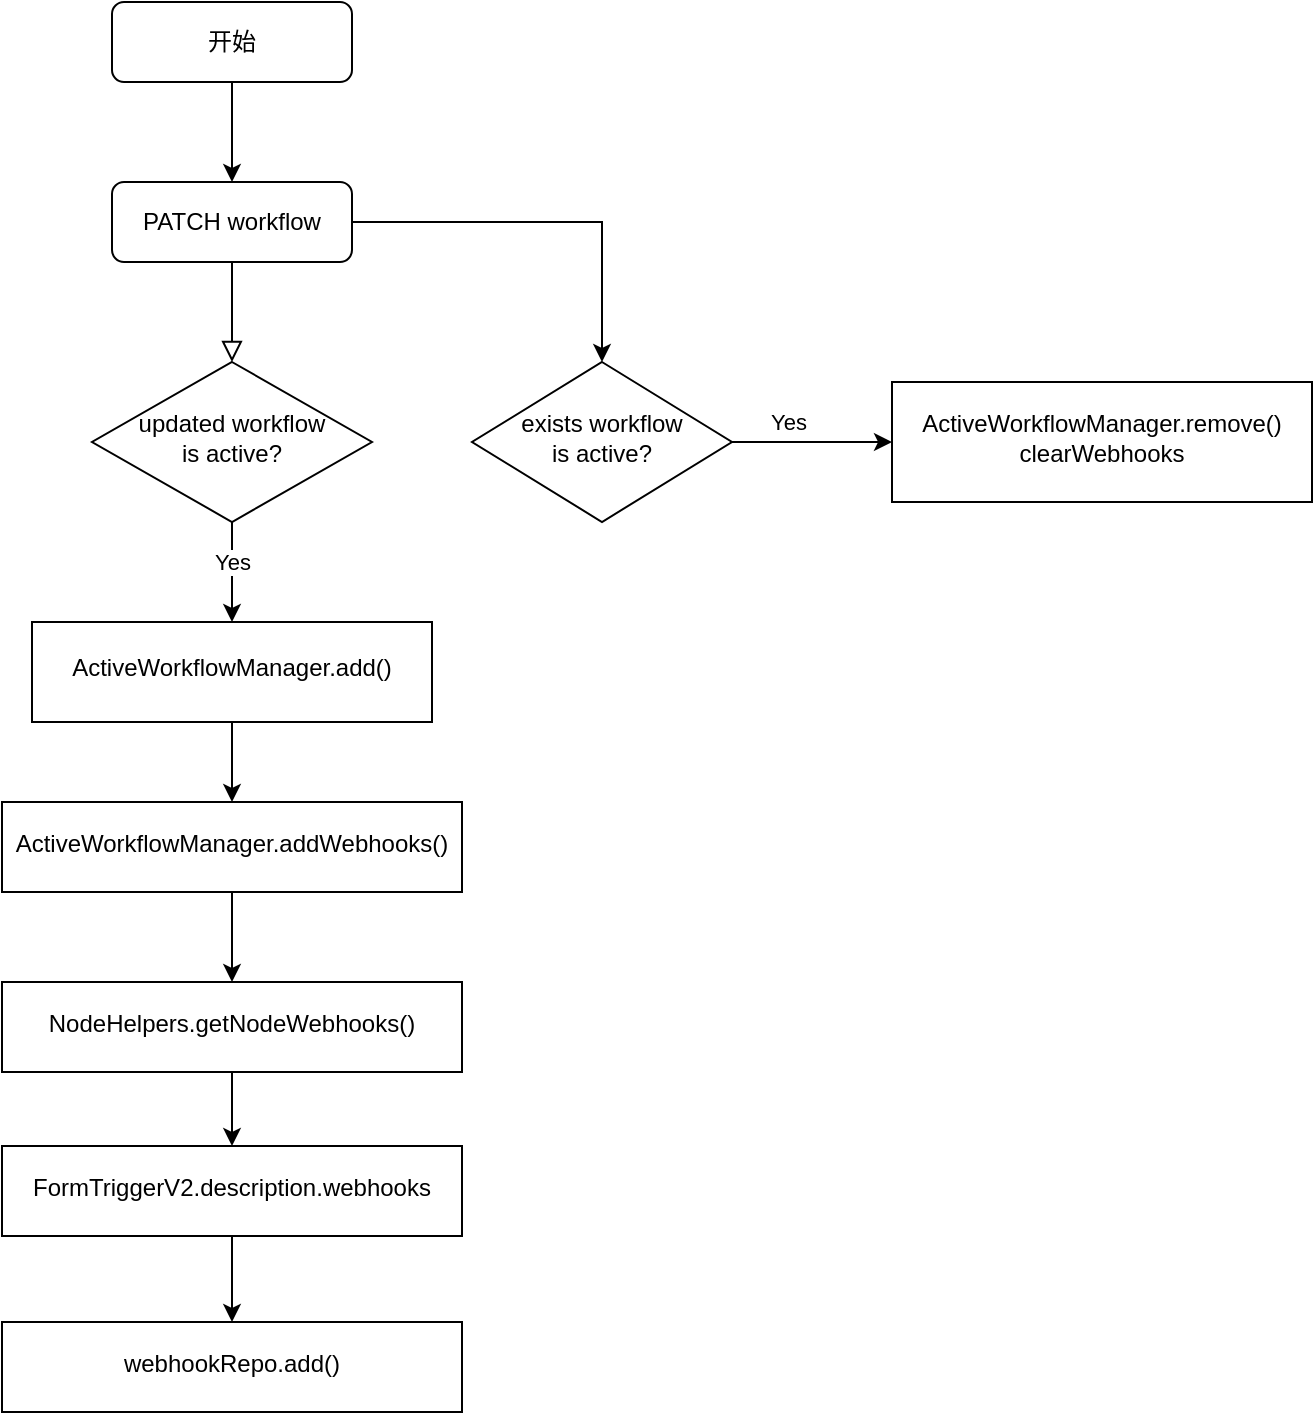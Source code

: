 <mxfile version="24.8.0">
  <diagram id="C5RBs43oDa-KdzZeNtuy" name="Page-1">
    <mxGraphModel dx="954" dy="1688" grid="1" gridSize="10" guides="1" tooltips="1" connect="1" arrows="1" fold="1" page="1" pageScale="1" pageWidth="827" pageHeight="1169" math="0" shadow="0">
      <root>
        <mxCell id="WIyWlLk6GJQsqaUBKTNV-0" />
        <mxCell id="WIyWlLk6GJQsqaUBKTNV-1" parent="WIyWlLk6GJQsqaUBKTNV-0" />
        <mxCell id="WIyWlLk6GJQsqaUBKTNV-2" value="" style="rounded=0;html=1;jettySize=auto;orthogonalLoop=1;fontSize=11;endArrow=block;endFill=0;endSize=8;strokeWidth=1;shadow=0;labelBackgroundColor=none;edgeStyle=orthogonalEdgeStyle;" parent="WIyWlLk6GJQsqaUBKTNV-1" source="WIyWlLk6GJQsqaUBKTNV-3" target="WIyWlLk6GJQsqaUBKTNV-6" edge="1">
          <mxGeometry relative="1" as="geometry" />
        </mxCell>
        <mxCell id="3ufALea6_HpGlG-AgeD5-4" style="edgeStyle=orthogonalEdgeStyle;rounded=0;orthogonalLoop=1;jettySize=auto;html=1;exitX=1;exitY=0.5;exitDx=0;exitDy=0;entryX=0.5;entryY=0;entryDx=0;entryDy=0;" edge="1" parent="WIyWlLk6GJQsqaUBKTNV-1" source="WIyWlLk6GJQsqaUBKTNV-3" target="3ufALea6_HpGlG-AgeD5-3">
          <mxGeometry relative="1" as="geometry" />
        </mxCell>
        <mxCell id="WIyWlLk6GJQsqaUBKTNV-3" value="PATCH workflow" style="rounded=1;whiteSpace=wrap;html=1;fontSize=12;glass=0;strokeWidth=1;shadow=0;" parent="WIyWlLk6GJQsqaUBKTNV-1" vertex="1">
          <mxGeometry x="160" y="80" width="120" height="40" as="geometry" />
        </mxCell>
        <mxCell id="3ufALea6_HpGlG-AgeD5-9" value="" style="edgeStyle=orthogonalEdgeStyle;rounded=0;orthogonalLoop=1;jettySize=auto;html=1;" edge="1" parent="WIyWlLk6GJQsqaUBKTNV-1" source="WIyWlLk6GJQsqaUBKTNV-6" target="3ufALea6_HpGlG-AgeD5-8">
          <mxGeometry relative="1" as="geometry" />
        </mxCell>
        <mxCell id="3ufALea6_HpGlG-AgeD5-10" value="Yes" style="edgeLabel;html=1;align=center;verticalAlign=middle;resizable=0;points=[];" vertex="1" connectable="0" parent="3ufALea6_HpGlG-AgeD5-9">
          <mxGeometry x="-0.2" relative="1" as="geometry">
            <mxPoint as="offset" />
          </mxGeometry>
        </mxCell>
        <mxCell id="WIyWlLk6GJQsqaUBKTNV-6" value="updated workflow&lt;div&gt;is active?&lt;/div&gt;" style="rhombus;whiteSpace=wrap;html=1;shadow=0;fontFamily=Helvetica;fontSize=12;align=center;strokeWidth=1;spacing=6;spacingTop=-4;" parent="WIyWlLk6GJQsqaUBKTNV-1" vertex="1">
          <mxGeometry x="150" y="170" width="140" height="80" as="geometry" />
        </mxCell>
        <mxCell id="3ufALea6_HpGlG-AgeD5-2" style="edgeStyle=orthogonalEdgeStyle;rounded=0;orthogonalLoop=1;jettySize=auto;html=1;exitX=0.5;exitY=1;exitDx=0;exitDy=0;entryX=0.5;entryY=0;entryDx=0;entryDy=0;" edge="1" parent="WIyWlLk6GJQsqaUBKTNV-1" source="3ufALea6_HpGlG-AgeD5-1" target="WIyWlLk6GJQsqaUBKTNV-3">
          <mxGeometry relative="1" as="geometry" />
        </mxCell>
        <mxCell id="3ufALea6_HpGlG-AgeD5-1" value="开始" style="rounded=1;whiteSpace=wrap;html=1;fontSize=12;glass=0;strokeWidth=1;shadow=0;" vertex="1" parent="WIyWlLk6GJQsqaUBKTNV-1">
          <mxGeometry x="160" y="-10" width="120" height="40" as="geometry" />
        </mxCell>
        <mxCell id="3ufALea6_HpGlG-AgeD5-6" value="" style="edgeStyle=orthogonalEdgeStyle;rounded=0;orthogonalLoop=1;jettySize=auto;html=1;" edge="1" parent="WIyWlLk6GJQsqaUBKTNV-1" source="3ufALea6_HpGlG-AgeD5-3" target="3ufALea6_HpGlG-AgeD5-5">
          <mxGeometry relative="1" as="geometry" />
        </mxCell>
        <mxCell id="3ufALea6_HpGlG-AgeD5-7" value="Yes" style="edgeLabel;html=1;align=center;verticalAlign=middle;resizable=0;points=[];" vertex="1" connectable="0" parent="3ufALea6_HpGlG-AgeD5-6">
          <mxGeometry x="-0.3" y="-1" relative="1" as="geometry">
            <mxPoint y="-11" as="offset" />
          </mxGeometry>
        </mxCell>
        <mxCell id="3ufALea6_HpGlG-AgeD5-3" value="exists workflow&lt;div&gt;is active?&lt;/div&gt;" style="rhombus;whiteSpace=wrap;html=1;shadow=0;fontFamily=Helvetica;fontSize=12;align=center;strokeWidth=1;spacing=6;spacingTop=-4;" vertex="1" parent="WIyWlLk6GJQsqaUBKTNV-1">
          <mxGeometry x="340" y="170" width="130" height="80" as="geometry" />
        </mxCell>
        <mxCell id="3ufALea6_HpGlG-AgeD5-5" value="ActiveWorkflowManager.remove()&lt;div&gt;clearWebhooks&lt;/div&gt;" style="whiteSpace=wrap;html=1;shadow=0;strokeWidth=1;spacing=6;spacingTop=-4;" vertex="1" parent="WIyWlLk6GJQsqaUBKTNV-1">
          <mxGeometry x="550" y="180" width="210" height="60" as="geometry" />
        </mxCell>
        <mxCell id="3ufALea6_HpGlG-AgeD5-12" value="" style="edgeStyle=orthogonalEdgeStyle;rounded=0;orthogonalLoop=1;jettySize=auto;html=1;" edge="1" parent="WIyWlLk6GJQsqaUBKTNV-1" source="3ufALea6_HpGlG-AgeD5-13" target="3ufALea6_HpGlG-AgeD5-11">
          <mxGeometry relative="1" as="geometry" />
        </mxCell>
        <mxCell id="3ufALea6_HpGlG-AgeD5-8" value="ActiveWorkflowManager.add()" style="whiteSpace=wrap;html=1;shadow=0;strokeWidth=1;spacing=6;spacingTop=-4;" vertex="1" parent="WIyWlLk6GJQsqaUBKTNV-1">
          <mxGeometry x="120" y="300" width="200" height="50" as="geometry" />
        </mxCell>
        <mxCell id="3ufALea6_HpGlG-AgeD5-18" value="" style="edgeStyle=orthogonalEdgeStyle;rounded=0;orthogonalLoop=1;jettySize=auto;html=1;" edge="1" parent="WIyWlLk6GJQsqaUBKTNV-1" source="3ufALea6_HpGlG-AgeD5-11" target="3ufALea6_HpGlG-AgeD5-17">
          <mxGeometry relative="1" as="geometry" />
        </mxCell>
        <mxCell id="3ufALea6_HpGlG-AgeD5-11" value="FormTriggerV2.description.webhooks" style="whiteSpace=wrap;html=1;shadow=0;strokeWidth=1;spacing=6;spacingTop=-4;" vertex="1" parent="WIyWlLk6GJQsqaUBKTNV-1">
          <mxGeometry x="105" y="562" width="230" height="45" as="geometry" />
        </mxCell>
        <mxCell id="3ufALea6_HpGlG-AgeD5-15" value="" style="edgeStyle=orthogonalEdgeStyle;rounded=0;orthogonalLoop=1;jettySize=auto;html=1;" edge="1" parent="WIyWlLk6GJQsqaUBKTNV-1" source="3ufALea6_HpGlG-AgeD5-8" target="3ufALea6_HpGlG-AgeD5-14">
          <mxGeometry relative="1" as="geometry">
            <mxPoint x="220" y="350" as="sourcePoint" />
            <mxPoint x="225" y="480" as="targetPoint" />
          </mxGeometry>
        </mxCell>
        <mxCell id="3ufALea6_HpGlG-AgeD5-14" value="ActiveWorkflowManager.addWebhooks()" style="whiteSpace=wrap;html=1;shadow=0;strokeWidth=1;spacing=6;spacingTop=-4;" vertex="1" parent="WIyWlLk6GJQsqaUBKTNV-1">
          <mxGeometry x="105" y="390" width="230" height="45" as="geometry" />
        </mxCell>
        <mxCell id="3ufALea6_HpGlG-AgeD5-16" value="" style="edgeStyle=orthogonalEdgeStyle;rounded=0;orthogonalLoop=1;jettySize=auto;html=1;" edge="1" parent="WIyWlLk6GJQsqaUBKTNV-1" source="3ufALea6_HpGlG-AgeD5-14" target="3ufALea6_HpGlG-AgeD5-13">
          <mxGeometry relative="1" as="geometry">
            <mxPoint x="220" y="435" as="sourcePoint" />
            <mxPoint x="220" y="480" as="targetPoint" />
          </mxGeometry>
        </mxCell>
        <mxCell id="3ufALea6_HpGlG-AgeD5-13" value="NodeHelpers.getNodeWebhooks()" style="whiteSpace=wrap;html=1;shadow=0;strokeWidth=1;spacing=6;spacingTop=-4;" vertex="1" parent="WIyWlLk6GJQsqaUBKTNV-1">
          <mxGeometry x="105" y="480" width="230" height="45" as="geometry" />
        </mxCell>
        <mxCell id="3ufALea6_HpGlG-AgeD5-17" value="webhookRepo.add()" style="whiteSpace=wrap;html=1;shadow=0;strokeWidth=1;spacing=6;spacingTop=-4;" vertex="1" parent="WIyWlLk6GJQsqaUBKTNV-1">
          <mxGeometry x="105" y="650" width="230" height="45" as="geometry" />
        </mxCell>
      </root>
    </mxGraphModel>
  </diagram>
</mxfile>
